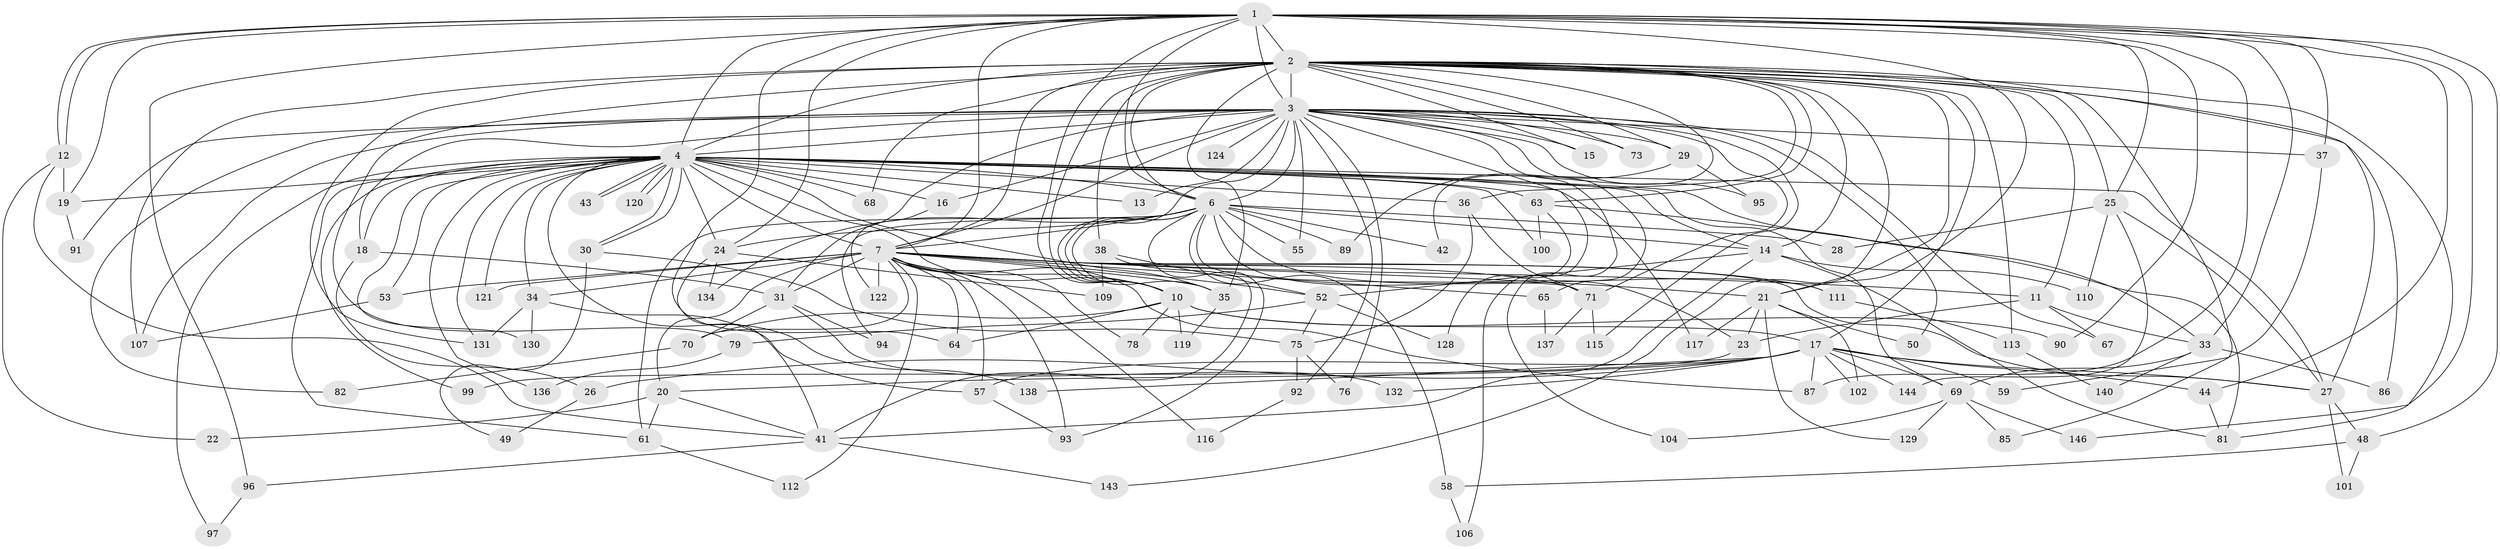 // Generated by graph-tools (version 1.1) at 2025/51/02/27/25 19:51:47]
// undirected, 108 vertices, 251 edges
graph export_dot {
graph [start="1"]
  node [color=gray90,style=filled];
  1 [super="+8"];
  2 [super="+9"];
  3 [super="+5"];
  4 [super="+46"];
  6 [super="+127"];
  7 [super="+83"];
  10 [super="+54"];
  11 [super="+126"];
  12 [super="+66"];
  13;
  14 [super="+108"];
  15;
  16;
  17 [super="+32"];
  18 [super="+118"];
  19 [super="+47"];
  20;
  21 [super="+39"];
  22;
  23 [super="+74"];
  24 [super="+62"];
  25 [super="+40"];
  26;
  27 [super="+45"];
  28;
  29;
  30 [super="+103"];
  31 [super="+142"];
  33;
  34 [super="+123"];
  35 [super="+51"];
  36;
  37 [super="+139"];
  38 [super="+60"];
  41 [super="+145"];
  42;
  43;
  44 [super="+135"];
  48 [super="+77"];
  49;
  50;
  52 [super="+56"];
  53;
  55;
  57;
  58;
  59;
  61 [super="+88"];
  63 [super="+84"];
  64 [super="+105"];
  65;
  67;
  68;
  69 [super="+114"];
  70 [super="+72"];
  71 [super="+80"];
  73;
  75;
  76;
  78;
  79;
  81;
  82;
  85;
  86;
  87 [super="+125"];
  89;
  90;
  91;
  92;
  93 [super="+98"];
  94;
  95;
  96;
  97;
  99;
  100;
  101;
  102;
  104;
  106;
  107 [super="+141"];
  109;
  110;
  111;
  112;
  113;
  115;
  116;
  117;
  119;
  120;
  121;
  122;
  124;
  128;
  129;
  130;
  131 [super="+133"];
  132;
  134;
  136;
  137;
  138;
  140;
  143;
  144;
  146;
  1 -- 2 [weight=4];
  1 -- 3 [weight=4];
  1 -- 4 [weight=3];
  1 -- 6 [weight=2];
  1 -- 7 [weight=2];
  1 -- 10 [weight=2];
  1 -- 12;
  1 -- 12;
  1 -- 19;
  1 -- 21;
  1 -- 33;
  1 -- 64;
  1 -- 90;
  1 -- 96;
  1 -- 146;
  1 -- 37 [weight=2];
  1 -- 44;
  1 -- 48 [weight=2];
  1 -- 25;
  1 -- 87;
  1 -- 24;
  2 -- 3 [weight=4];
  2 -- 4 [weight=2];
  2 -- 6 [weight=2];
  2 -- 7 [weight=2];
  2 -- 10 [weight=2];
  2 -- 11;
  2 -- 21;
  2 -- 25;
  2 -- 29;
  2 -- 38 [weight=2];
  2 -- 42;
  2 -- 63;
  2 -- 81;
  2 -- 85;
  2 -- 107;
  2 -- 113;
  2 -- 131;
  2 -- 27;
  2 -- 68;
  2 -- 73;
  2 -- 15;
  2 -- 79;
  2 -- 17;
  2 -- 143;
  2 -- 86;
  2 -- 36;
  2 -- 14;
  2 -- 35;
  3 -- 4 [weight=2];
  3 -- 6 [weight=2];
  3 -- 7 [weight=2];
  3 -- 10 [weight=2];
  3 -- 13;
  3 -- 16;
  3 -- 55;
  3 -- 65;
  3 -- 67;
  3 -- 71;
  3 -- 76;
  3 -- 82;
  3 -- 92;
  3 -- 95;
  3 -- 124 [weight=2];
  3 -- 73;
  3 -- 15;
  3 -- 18;
  3 -- 91;
  3 -- 29;
  3 -- 37;
  3 -- 104;
  3 -- 106;
  3 -- 107;
  3 -- 50;
  3 -- 115;
  3 -- 31;
  4 -- 6;
  4 -- 7;
  4 -- 10;
  4 -- 13;
  4 -- 14;
  4 -- 16;
  4 -- 24;
  4 -- 27;
  4 -- 30;
  4 -- 30;
  4 -- 33;
  4 -- 34;
  4 -- 35;
  4 -- 36;
  4 -- 43;
  4 -- 43;
  4 -- 53;
  4 -- 63;
  4 -- 68;
  4 -- 69;
  4 -- 97;
  4 -- 99;
  4 -- 117;
  4 -- 120;
  4 -- 120;
  4 -- 121;
  4 -- 130;
  4 -- 136;
  4 -- 138;
  4 -- 100;
  4 -- 18;
  4 -- 131;
  4 -- 19;
  4 -- 61;
  6 -- 7;
  6 -- 10;
  6 -- 14;
  6 -- 23;
  6 -- 24;
  6 -- 28;
  6 -- 35;
  6 -- 42;
  6 -- 55;
  6 -- 58;
  6 -- 61;
  6 -- 89;
  6 -- 93;
  6 -- 94;
  6 -- 111;
  6 -- 134;
  6 -- 71;
  7 -- 10 [weight=2];
  7 -- 11;
  7 -- 20;
  7 -- 27;
  7 -- 31;
  7 -- 34;
  7 -- 52;
  7 -- 53;
  7 -- 57;
  7 -- 65;
  7 -- 70;
  7 -- 78;
  7 -- 87;
  7 -- 93;
  7 -- 111;
  7 -- 112;
  7 -- 116;
  7 -- 121;
  7 -- 122;
  7 -- 64;
  7 -- 71;
  7 -- 21;
  7 -- 35;
  10 -- 17;
  10 -- 64;
  10 -- 78;
  10 -- 90;
  10 -- 70;
  10 -- 119;
  11 -- 67;
  11 -- 33;
  11 -- 23;
  12 -- 19;
  12 -- 22;
  12 -- 41;
  14 -- 41;
  14 -- 81;
  14 -- 52;
  14 -- 110;
  16 -- 122;
  17 -- 20;
  17 -- 26;
  17 -- 144;
  17 -- 132;
  17 -- 69;
  17 -- 102;
  17 -- 59;
  17 -- 138;
  17 -- 44;
  17 -- 87;
  17 -- 57;
  17 -- 27;
  18 -- 26;
  18 -- 31;
  19 -- 91;
  20 -- 22;
  20 -- 41;
  20 -- 61;
  21 -- 23;
  21 -- 50;
  21 -- 102;
  21 -- 117;
  21 -- 129;
  23 -- 99;
  24 -- 109;
  24 -- 134;
  24 -- 41;
  25 -- 28;
  25 -- 110;
  25 -- 144;
  25 -- 27;
  26 -- 49;
  27 -- 48;
  27 -- 101;
  29 -- 89;
  29 -- 95;
  30 -- 49;
  30 -- 75;
  31 -- 70;
  31 -- 94;
  31 -- 132;
  33 -- 86;
  33 -- 140;
  33 -- 69;
  34 -- 130;
  34 -- 131;
  34 -- 57;
  35 -- 119;
  36 -- 71;
  36 -- 75;
  37 -- 59;
  38 -- 52;
  38 -- 109;
  38 -- 41;
  41 -- 96;
  41 -- 143;
  44 -- 81;
  48 -- 58;
  48 -- 101;
  52 -- 75;
  52 -- 128;
  52 -- 79;
  53 -- 107;
  57 -- 93;
  58 -- 106;
  61 -- 112;
  63 -- 128;
  63 -- 81;
  63 -- 100;
  65 -- 137;
  69 -- 85;
  69 -- 104;
  69 -- 129;
  69 -- 146;
  70 -- 82;
  71 -- 137;
  71 -- 115;
  75 -- 76;
  75 -- 92;
  79 -- 136;
  92 -- 116;
  96 -- 97;
  111 -- 113;
  113 -- 140;
}
